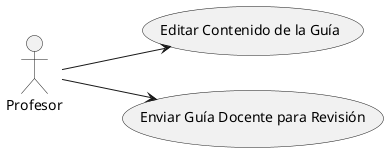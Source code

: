 @startuml

left to right direction

actor Profesor

usecase "Editar Contenido de la Guía" as EditarGuia
usecase "Enviar Guía Docente para Revisión" as EnviarGuia

Profesor --> EditarGuia
Profesor --> EnviarGuia


@enduml